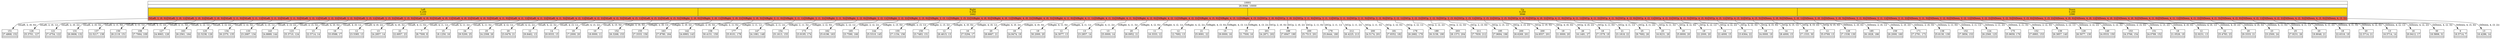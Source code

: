 digraph  {
    0[label=<
<table border="0" cellspacing="0" cellborder="1">
<tr><td>10001</td></tr>
<tr><td>28.0088, 10000</td></tr>
<tr><td><table bgcolor="gold" border="0" cellspacing="0" cellborder="1"><tr><td>Left<BR/>0.250<BR/>2123</td><td>Right<BR/>0.250<BR/>2442</td><td>Up<BR/>0.250<BR/>3046</td><td>Down<BR/>0.250<BR/>2390</td></tr></table></td></tr>
<tr><td><table bgcolor="tomato" border="0" cellspacing="0" cellborder="1"><tr><td port="0">O(Left, 2, (0, 0))</td><td port="1">O(Left, 2, (0, 1))</td><td port="2">O(Left, 2, (0, 2))</td><td port="3">O(Left, 2, (0, 3))</td><td port="4">O(Left, 2, (1, 0))</td><td port="5">O(Left, 2, (1, 1))</td><td port="6">O(Left, 2, (1, 2))</td><td port="7">O(Left, 2, (1, 3))</td><td port="8">O(Left, 2, (2, 1))</td><td port="9">O(Left, 2, (2, 2))</td><td port="10">O(Left, 2, (2, 3))</td><td port="11">O(Left, 2, (3, 1))</td><td port="12">O(Left, 2, (3, 2))</td><td port="13">O(Left, 2, (3, 3))</td><td port="14">O(Left, 4, (0, 0))</td><td port="15">O(Left, 4, (0, 1))</td><td port="16">O(Left, 4, (0, 2))</td><td port="17">O(Left, 4, (0, 3))</td><td port="18">O(Left, 4, (1, 0))</td><td port="19">O(Left, 4, (1, 1))</td><td port="20">O(Left, 4, (1, 2))</td><td port="21">O(Left, 4, (1, 3))</td><td port="22">O(Left, 4, (2, 1))</td><td port="23">O(Left, 4, (2, 2))</td><td port="24">O(Left, 4, (2, 3))</td><td port="25">O(Left, 4, (3, 1))</td><td port="26">O(Left, 4, (3, 2))</td><td port="27">O(Left, 4, (3, 3))</td><td port="28">O(Right, 2, (0, 0))</td><td port="29">O(Right, 2, (0, 1))</td><td port="30">O(Right, 2, (0, 2))</td><td port="31">O(Right, 2, (0, 3))</td><td port="32">O(Right, 2, (1, 0))</td><td port="33">O(Right, 2, (1, 1))</td><td port="34">O(Right, 2, (1, 2))</td><td port="35">O(Right, 2, (1, 3))</td><td port="36">O(Right, 2, (2, 0))</td><td port="37">O(Right, 2, (2, 1))</td><td port="38">O(Right, 2, (2, 2))</td><td port="39">O(Right, 2, (3, 0))</td><td port="40">O(Right, 2, (3, 1))</td><td port="41">O(Right, 2, (3, 2))</td><td port="42">O(Right, 4, (0, 0))</td><td port="43">O(Right, 4, (0, 1))</td><td port="44">O(Right, 4, (0, 2))</td><td port="45">O(Right, 4, (0, 3))</td><td port="46">O(Right, 4, (1, 0))</td><td port="47">O(Right, 4, (1, 1))</td><td port="48">O(Right, 4, (1, 2))</td><td port="49">O(Right, 4, (1, 3))</td><td port="50">O(Right, 4, (2, 0))</td><td port="51">O(Right, 4, (2, 1))</td><td port="52">O(Right, 4, (2, 2))</td><td port="53">O(Right, 4, (3, 0))</td><td port="54">O(Right, 4, (3, 1))</td><td port="55">O(Right, 4, (3, 2))</td><td port="56">O(Up, 2, (0, 0))</td><td port="57">O(Up, 2, (0, 2))</td><td port="58">O(Up, 2, (1, 0))</td><td port="59">O(Up, 2, (1, 1))</td><td port="60">O(Up, 2, (1, 2))</td><td port="61">O(Up, 2, (1, 3))</td><td port="62">O(Up, 2, (2, 0))</td><td port="63">O(Up, 2, (2, 1))</td><td port="64">O(Up, 2, (2, 2))</td><td port="65">O(Up, 2, (2, 3))</td><td port="66">O(Up, 2, (3, 0))</td><td port="67">O(Up, 2, (3, 1))</td><td port="68">O(Up, 2, (3, 2))</td><td port="69">O(Up, 2, (3, 3))</td><td port="70">O(Up, 4, (0, 0))</td><td port="71">O(Up, 4, (0, 2))</td><td port="72">O(Up, 4, (1, 0))</td><td port="73">O(Up, 4, (1, 1))</td><td port="74">O(Up, 4, (1, 2))</td><td port="75">O(Up, 4, (1, 3))</td><td port="76">O(Up, 4, (2, 0))</td><td port="77">O(Up, 4, (2, 1))</td><td port="78">O(Up, 4, (2, 2))</td><td port="79">O(Up, 4, (2, 3))</td><td port="80">O(Up, 4, (3, 0))</td><td port="81">O(Up, 4, (3, 1))</td><td port="82">O(Up, 4, (3, 2))</td><td port="83">O(Up, 4, (3, 3))</td><td port="84">O(Down, 2, (0, 0))</td><td port="85">O(Down, 2, (0, 1))</td><td port="86">O(Down, 2, (0, 2))</td><td port="87">O(Down, 2, (0, 3))</td><td port="88">O(Down, 2, (1, 0))</td><td port="89">O(Down, 2, (1, 1))</td><td port="90">O(Down, 2, (1, 2))</td><td port="91">O(Down, 2, (1, 3))</td><td port="92">O(Down, 2, (2, 0))</td><td port="93">O(Down, 2, (2, 1))</td><td port="94">O(Down, 2, (2, 2))</td><td port="95">O(Down, 2, (2, 3))</td><td port="96">O(Down, 2, (3, 0))</td><td port="97">O(Down, 2, (3, 2))</td><td port="98">O(Down, 4, (0, 0))</td><td port="99">O(Down, 4, (0, 1))</td><td port="100">O(Down, 4, (0, 2))</td><td port="101">O(Down, 4, (0, 3))</td><td port="102">O(Down, 4, (1, 0))</td><td port="103">O(Down, 4, (1, 1))</td><td port="104">O(Down, 4, (1, 2))</td><td port="105">O(Down, 4, (1, 3))</td><td port="106">O(Down, 4, (2, 0))</td><td port="107">O(Down, 4, (2, 1))</td><td port="108">O(Down, 4, (2, 2))</td><td port="109">O(Down, 4, (2, 3))</td><td port="110">O(Down, 4, (3, 0))</td><td port="111">O(Down, 4, (3, 2))</td></tr></table></td></tr>
</table>
    >,shape=plaintext]
    1[label=<
<table border="0" cellspacing="0" cellborder="1">
<tr><td>151</td></tr>
<tr><td>27.4868, 152</td></tr>
<tr><td></td></tr>
<tr><td></td></tr>
</table>
    >,shape=plaintext]
    0:0 -> 1 [label="O(Left, 2, (0, 0))"]
    2[label=<
<table border="0" cellspacing="0" cellborder="1">
<tr><td>126</td></tr>
<tr><td>25.3701, 127</td></tr>
<tr><td></td></tr>
<tr><td></td></tr>
</table>
    >,shape=plaintext]
    0:1 -> 2 [label="O(Left, 2, (0, 1))"]
    3[label=<
<table border="0" cellspacing="0" cellborder="1">
<tr><td>121</td></tr>
<tr><td>27.4754, 122</td></tr>
<tr><td></td></tr>
<tr><td></td></tr>
</table>
    >,shape=plaintext]
    0:2 -> 3 [label="O(Left, 2, (0, 2))"]
    4[label=<
<table border="0" cellspacing="0" cellborder="1">
<tr><td>131</td></tr>
<tr><td>26.0606, 132</td></tr>
<tr><td></td></tr>
<tr><td></td></tr>
</table>
    >,shape=plaintext]
    0:3 -> 4 [label="O(Left, 2, (0, 3))"]
    5[label=<
<table border="0" cellspacing="0" cellborder="1">
<tr><td>137</td></tr>
<tr><td>22.5217, 138</td></tr>
<tr><td></td></tr>
<tr><td></td></tr>
</table>
    >,shape=plaintext]
    0:4 -> 5 [label="O(Left, 2, (1, 0))"]
    6[label=<
<table border="0" cellspacing="0" cellborder="1">
<tr><td>150</td></tr>
<tr><td>28.2119, 151</td></tr>
<tr><td></td></tr>
<tr><td></td></tr>
</table>
    >,shape=plaintext]
    0:5 -> 6 [label="O(Left, 2, (1, 1))"]
    7[label=<
<table border="0" cellspacing="0" cellborder="1">
<tr><td>108</td></tr>
<tr><td>27.7064, 109</td></tr>
<tr><td></td></tr>
<tr><td></td></tr>
</table>
    >,shape=plaintext]
    0:6 -> 7 [label="O(Left, 2, (1, 2))"]
    8[label=<
<table border="0" cellspacing="0" cellborder="1">
<tr><td>127</td></tr>
<tr><td>24.9063, 128</td></tr>
<tr><td></td></tr>
<tr><td></td></tr>
</table>
    >,shape=plaintext]
    0:7 -> 8 [label="O(Left, 2, (1, 3))"]
    9[label=<
<table border="0" cellspacing="0" cellborder="1">
<tr><td>163</td></tr>
<tr><td>26.2561, 164</td></tr>
<tr><td></td></tr>
<tr><td></td></tr>
</table>
    >,shape=plaintext]
    0:8 -> 9 [label="O(Left, 2, (2, 1))"]
    10[label=<
<table border="0" cellspacing="0" cellborder="1">
<tr><td>125</td></tr>
<tr><td>22.5238, 126</td></tr>
<tr><td></td></tr>
<tr><td></td></tr>
</table>
    >,shape=plaintext]
    0:9 -> 10 [label="O(Left, 2, (2, 2))"]
    11[label=<
<table border="0" cellspacing="0" cellborder="1">
<tr><td>134</td></tr>
<tr><td>26.2370, 135</td></tr>
<tr><td></td></tr>
<tr><td></td></tr>
</table>
    >,shape=plaintext]
    0:10 -> 11 [label="O(Left, 2, (2, 3))"]
    12[label=<
<table border="0" cellspacing="0" cellborder="1">
<tr><td>133</td></tr>
<tr><td>23.2687, 134</td></tr>
<tr><td></td></tr>
<tr><td></td></tr>
</table>
    >,shape=plaintext]
    0:11 -> 12 [label="O(Left, 2, (3, 1))"]
    13[label=<
<table border="0" cellspacing="0" cellborder="1">
<tr><td>143</td></tr>
<tr><td>24.8889, 144</td></tr>
<tr><td></td></tr>
<tr><td></td></tr>
</table>
    >,shape=plaintext]
    0:12 -> 13 [label="O(Left, 2, (3, 2))"]
    14[label=<
<table border="0" cellspacing="0" cellborder="1">
<tr><td>123</td></tr>
<tr><td>25.3710, 124</td></tr>
<tr><td></td></tr>
<tr><td></td></tr>
</table>
    >,shape=plaintext]
    0:13 -> 14 [label="O(Left, 2, (3, 3))"]
    15[label=<
<table border="0" cellspacing="0" cellborder="1">
<tr><td>13</td></tr>
<tr><td>22.5714, 14</td></tr>
<tr><td></td></tr>
<tr><td></td></tr>
</table>
    >,shape=plaintext]
    0:14 -> 15 [label="O(Left, 4, (0, 0))"]
    16[label=<
<table border="0" cellspacing="0" cellborder="1">
<tr><td>16</td></tr>
<tr><td>33.0588, 17</td></tr>
<tr><td></td></tr>
<tr><td></td></tr>
</table>
    >,shape=plaintext]
    0:15 -> 16 [label="O(Left, 4, (0, 1))"]
    17[label=<
<table border="0" cellspacing="0" cellborder="1">
<tr><td>12</td></tr>
<tr><td>23.5385, 13</td></tr>
<tr><td></td></tr>
<tr><td></td></tr>
</table>
    >,shape=plaintext]
    0:16 -> 17 [label="O(Left, 4, (0, 2))"]
    18[label=<
<table border="0" cellspacing="0" cellborder="1">
<tr><td>13</td></tr>
<tr><td>24.2857, 14</td></tr>
<tr><td></td></tr>
<tr><td></td></tr>
</table>
    >,shape=plaintext]
    0:17 -> 18 [label="O(Left, 4, (0, 3))"]
    19[label=<
<table border="0" cellspacing="0" cellborder="1">
<tr><td>22</td></tr>
<tr><td>22.6957, 23</td></tr>
<tr><td></td></tr>
<tr><td></td></tr>
</table>
    >,shape=plaintext]
    0:18 -> 19 [label="O(Left, 4, (1, 0))"]
    20[label=<
<table border="0" cellspacing="0" cellborder="1">
<tr><td>7</td></tr>
<tr><td>28.7500, 8</td></tr>
<tr><td></td></tr>
<tr><td></td></tr>
</table>
    >,shape=plaintext]
    0:19 -> 20 [label="O(Left, 4, (1, 1))"]
    21[label=<
<table border="0" cellspacing="0" cellborder="1">
<tr><td>15</td></tr>
<tr><td>18.1250, 16</td></tr>
<tr><td></td></tr>
<tr><td></td></tr>
</table>
    >,shape=plaintext]
    0:20 -> 21 [label="O(Left, 4, (1, 2))"]
    22[label=<
<table border="0" cellspacing="0" cellborder="1">
<tr><td>24</td></tr>
<tr><td>29.5200, 25</td></tr>
<tr><td></td></tr>
<tr><td></td></tr>
</table>
    >,shape=plaintext]
    0:21 -> 22 [label="O(Left, 4, (1, 3))"]
    23[label=<
<table border="0" cellspacing="0" cellborder="1">
<tr><td>25</td></tr>
<tr><td>24.2308, 26</td></tr>
<tr><td></td></tr>
<tr><td></td></tr>
</table>
    >,shape=plaintext]
    0:22 -> 23 [label="O(Left, 4, (2, 1))"]
    24[label=<
<table border="0" cellspacing="0" cellborder="1">
<tr><td>20</td></tr>
<tr><td>23.0476, 21</td></tr>
<tr><td></td></tr>
<tr><td></td></tr>
</table>
    >,shape=plaintext]
    0:23 -> 24 [label="O(Left, 4, (2, 2))"]
    25[label=<
<table border="0" cellspacing="0" cellborder="1">
<tr><td>12</td></tr>
<tr><td>29.8462, 13</td></tr>
<tr><td></td></tr>
<tr><td></td></tr>
</table>
    >,shape=plaintext]
    0:24 -> 25 [label="O(Left, 4, (2, 3))"]
    26[label=<
<table border="0" cellspacing="0" cellborder="1">
<tr><td>14</td></tr>
<tr><td>20.9333, 15</td></tr>
<tr><td></td></tr>
<tr><td></td></tr>
</table>
    >,shape=plaintext]
    0:25 -> 26 [label="O(Left, 4, (3, 1))"]
    27[label=<
<table border="0" cellspacing="0" cellborder="1">
<tr><td>19</td></tr>
<tr><td>17.2000, 20</td></tr>
<tr><td></td></tr>
<tr><td></td></tr>
</table>
    >,shape=plaintext]
    0:26 -> 27 [label="O(Left, 4, (3, 2))"]
    28[label=<
<table border="0" cellspacing="0" cellborder="1">
<tr><td>10</td></tr>
<tr><td>18.0000, 11</td></tr>
<tr><td></td></tr>
<tr><td></td></tr>
</table>
    >,shape=plaintext]
    0:27 -> 28 [label="O(Left, 4, (3, 3))"]
    29[label=<
<table border="0" cellspacing="0" cellborder="1">
<tr><td>152</td></tr>
<tr><td>26.3268, 153</td></tr>
<tr><td></td></tr>
<tr><td></td></tr>
</table>
    >,shape=plaintext]
    0:28 -> 29 [label="O(Right, 2, (0, 0))"]
    30[label=<
<table border="0" cellspacing="0" cellborder="1">
<tr><td>155</td></tr>
<tr><td>27.3333, 156</td></tr>
<tr><td></td></tr>
<tr><td></td></tr>
</table>
    >,shape=plaintext]
    0:29 -> 30 [label="O(Right, 2, (0, 1))"]
    31[label=<
<table border="0" cellspacing="0" cellborder="1">
<tr><td>163</td></tr>
<tr><td>27.8780, 164</td></tr>
<tr><td></td></tr>
<tr><td></td></tr>
</table>
    >,shape=plaintext]
    0:30 -> 31 [label="O(Right, 2, (0, 2))"]
    32[label=<
<table border="0" cellspacing="0" cellborder="1">
<tr><td>142</td></tr>
<tr><td>24.6993, 143</td></tr>
<tr><td></td></tr>
<tr><td></td></tr>
</table>
    >,shape=plaintext]
    0:31 -> 32 [label="O(Right, 2, (0, 3))"]
    33[label=<
<table border="0" cellspacing="0" cellborder="1">
<tr><td>158</td></tr>
<tr><td>30.4151, 159</td></tr>
<tr><td></td></tr>
<tr><td></td></tr>
</table>
    >,shape=plaintext]
    0:32 -> 33 [label="O(Right, 2, (1, 0))"]
    34[label=<
<table border="0" cellspacing="0" cellborder="1">
<tr><td>177</td></tr>
<tr><td>25.9101, 178</td></tr>
<tr><td></td></tr>
<tr><td></td></tr>
</table>
    >,shape=plaintext]
    0:33 -> 34 [label="O(Right, 2, (1, 1))"]
    35[label=<
<table border="0" cellspacing="0" cellborder="1">
<tr><td>147</td></tr>
<tr><td>24.1081, 148</td></tr>
<tr><td></td></tr>
<tr><td></td></tr>
</table>
    >,shape=plaintext]
    0:34 -> 35 [label="O(Right, 2, (1, 2))"]
    36[label=<
<table border="0" cellspacing="0" cellborder="1">
<tr><td>154</td></tr>
<tr><td>25.1613, 155</td></tr>
<tr><td></td></tr>
<tr><td></td></tr>
</table>
    >,shape=plaintext]
    0:35 -> 36 [label="O(Right, 2, (1, 3))"]
    37[label=<
<table border="0" cellspacing="0" cellborder="1">
<tr><td>173</td></tr>
<tr><td>23.9195, 174</td></tr>
<tr><td></td></tr>
<tr><td></td></tr>
</table>
    >,shape=plaintext]
    0:36 -> 37 [label="O(Right, 2, (2, 0))"]
    38[label=<
<table border="0" cellspacing="0" cellborder="1">
<tr><td>162</td></tr>
<tr><td>25.6196, 163</td></tr>
<tr><td></td></tr>
<tr><td></td></tr>
</table>
    >,shape=plaintext]
    0:37 -> 38 [label="O(Right, 2, (2, 1))"]
    39[label=<
<table border="0" cellspacing="0" cellborder="1">
<tr><td>165</td></tr>
<tr><td>23.7590, 166</td></tr>
<tr><td></td></tr>
<tr><td></td></tr>
</table>
    >,shape=plaintext]
    0:38 -> 39 [label="O(Right, 2, (2, 2))"]
    40[label=<
<table border="0" cellspacing="0" cellborder="1">
<tr><td>144</td></tr>
<tr><td>25.5310, 145</td></tr>
<tr><td></td></tr>
<tr><td></td></tr>
</table>
    >,shape=plaintext]
    0:39 -> 40 [label="O(Right, 2, (3, 0))"]
    41[label=<
<table border="0" cellspacing="0" cellborder="1">
<tr><td>155</td></tr>
<tr><td>27.1154, 156</td></tr>
<tr><td></td></tr>
<tr><td></td></tr>
</table>
    >,shape=plaintext]
    0:40 -> 41 [label="O(Right, 2, (3, 1))"]
    42[label=<
<table border="0" cellspacing="0" cellborder="1">
<tr><td>150</td></tr>
<tr><td>23.7483, 151</td></tr>
<tr><td></td></tr>
<tr><td></td></tr>
</table>
    >,shape=plaintext]
    0:41 -> 42 [label="O(Right, 2, (3, 2))"]
    43[label=<
<table border="0" cellspacing="0" cellborder="1">
<tr><td>12</td></tr>
<tr><td>26.4615, 13</td></tr>
<tr><td></td></tr>
<tr><td></td></tr>
</table>
    >,shape=plaintext]
    0:42 -> 43 [label="O(Right, 4, (0, 0))"]
    44[label=<
<table border="0" cellspacing="0" cellborder="1">
<tr><td>16</td></tr>
<tr><td>27.5294, 17</td></tr>
<tr><td></td></tr>
<tr><td></td></tr>
</table>
    >,shape=plaintext]
    0:43 -> 44 [label="O(Right, 4, (0, 1))"]
    45[label=<
<table border="0" cellspacing="0" cellborder="1">
<tr><td>20</td></tr>
<tr><td>28.6667, 21</td></tr>
<tr><td></td></tr>
<tr><td></td></tr>
</table>
    >,shape=plaintext]
    0:44 -> 45 [label="O(Right, 4, (0, 2))"]
    46[label=<
<table border="0" cellspacing="0" cellborder="1">
<tr><td>18</td></tr>
<tr><td>24.9474, 19</td></tr>
<tr><td></td></tr>
<tr><td></td></tr>
</table>
    >,shape=plaintext]
    0:45 -> 46 [label="O(Right, 4, (0, 3))"]
    47[label=<
<table border="0" cellspacing="0" cellborder="1">
<tr><td>19</td></tr>
<tr><td>30.2000, 20</td></tr>
<tr><td></td></tr>
<tr><td></td></tr>
</table>
    >,shape=plaintext]
    0:46 -> 47 [label="O(Right, 4, (1, 0))"]
    48[label=<
<table border="0" cellspacing="0" cellborder="1">
<tr><td>12</td></tr>
<tr><td>24.3077, 13</td></tr>
<tr><td></td></tr>
<tr><td></td></tr>
</table>
    >,shape=plaintext]
    0:47 -> 48 [label="O(Right, 4, (1, 1))"]
    49[label=<
<table border="0" cellspacing="0" cellborder="1">
<tr><td>13</td></tr>
<tr><td>23.2857, 14</td></tr>
<tr><td></td></tr>
<tr><td></td></tr>
</table>
    >,shape=plaintext]
    0:48 -> 49 [label="O(Right, 4, (1, 2))"]
    50[label=<
<table border="0" cellspacing="0" cellborder="1">
<tr><td>13</td></tr>
<tr><td>25.0000, 14</td></tr>
<tr><td></td></tr>
<tr><td></td></tr>
</table>
    >,shape=plaintext]
    0:49 -> 50 [label="O(Right, 4, (1, 3))"]
    51[label=<
<table border="0" cellspacing="0" cellborder="1">
<tr><td>20</td></tr>
<tr><td>26.0952, 21</td></tr>
<tr><td></td></tr>
<tr><td></td></tr>
</table>
    >,shape=plaintext]
    0:50 -> 51 [label="O(Right, 4, (2, 0))"]
    52[label=<
<table border="0" cellspacing="0" cellborder="1">
<tr><td>11</td></tr>
<tr><td>16.3333, 12</td></tr>
<tr><td></td></tr>
<tr><td></td></tr>
</table>
    >,shape=plaintext]
    0:51 -> 52 [label="O(Right, 4, (2, 1))"]
    53[label=<
<table border="0" cellspacing="0" cellborder="1">
<tr><td>12</td></tr>
<tr><td>12.7692, 13</td></tr>
<tr><td></td></tr>
<tr><td></td></tr>
</table>
    >,shape=plaintext]
    0:52 -> 53 [label="O(Right, 4, (2, 2))"]
    54[label=<
<table border="0" cellspacing="0" cellborder="1">
<tr><td>21</td></tr>
<tr><td>25.9091, 22</td></tr>
<tr><td></td></tr>
<tr><td></td></tr>
</table>
    >,shape=plaintext]
    0:53 -> 54 [label="O(Right, 4, (3, 0))"]
    55[label=<
<table border="0" cellspacing="0" cellborder="1">
<tr><td>15</td></tr>
<tr><td>29.0000, 16</td></tr>
<tr><td></td></tr>
<tr><td></td></tr>
</table>
    >,shape=plaintext]
    0:54 -> 55 [label="O(Right, 4, (3, 1))"]
    56[label=<
<table border="0" cellspacing="0" cellborder="1">
<tr><td>15</td></tr>
<tr><td>21.7500, 16</td></tr>
<tr><td></td></tr>
<tr><td></td></tr>
</table>
    >,shape=plaintext]
    0:55 -> 56 [label="O(Right, 4, (3, 2))"]
    57[label=<
<table border="0" cellspacing="0" cellborder="1">
<tr><td>201</td></tr>
<tr><td>24.2871, 202</td></tr>
<tr><td></td></tr>
<tr><td></td></tr>
</table>
    >,shape=plaintext]
    0:56 -> 57 [label="O(Up, 2, (0, 0))"]
    58[label=<
<table border="0" cellspacing="0" cellborder="1">
<tr><td>189</td></tr>
<tr><td>27.6947, 190</td></tr>
<tr><td></td></tr>
<tr><td></td></tr>
</table>
    >,shape=plaintext]
    0:57 -> 58 [label="O(Up, 2, (0, 2))"]
    59[label=<
<table border="0" cellspacing="0" cellborder="1">
<tr><td>200</td></tr>
<tr><td>25.7513, 201</td></tr>
<tr><td></td></tr>
<tr><td></td></tr>
</table>
    >,shape=plaintext]
    0:58 -> 59 [label="O(Up, 2, (1, 0))"]
    60[label=<
<table border="0" cellspacing="0" cellborder="1">
<tr><td>179</td></tr>
<tr><td>25.8444, 180</td></tr>
<tr><td></td></tr>
<tr><td></td></tr>
</table>
    >,shape=plaintext]
    0:59 -> 60 [label="O(Up, 2, (1, 1))"]
    61[label=<
<table border="0" cellspacing="0" cellborder="1">
<tr><td>212</td></tr>
<tr><td>26.4225, 213</td></tr>
<tr><td></td></tr>
<tr><td></td></tr>
</table>
    >,shape=plaintext]
    0:60 -> 61 [label="O(Up, 2, (1, 2))"]
    62[label=<
<table border="0" cellspacing="0" cellborder="1">
<tr><td>200</td></tr>
<tr><td>24.5174, 201</td></tr>
<tr><td></td></tr>
<tr><td></td></tr>
</table>
    >,shape=plaintext]
    0:61 -> 62 [label="O(Up, 2, (1, 3))"]
    63[label=<
<table border="0" cellspacing="0" cellborder="1">
<tr><td>181</td></tr>
<tr><td>27.8352, 182</td></tr>
<tr><td></td></tr>
<tr><td></td></tr>
</table>
    >,shape=plaintext]
    0:62 -> 63 [label="O(Up, 2, (2, 0))"]
    64[label=<
<table border="0" cellspacing="0" cellborder="1">
<tr><td>178</td></tr>
<tr><td>26.2682, 179</td></tr>
<tr><td></td></tr>
<tr><td></td></tr>
</table>
    >,shape=plaintext]
    0:63 -> 64 [label="O(Up, 2, (2, 1))"]
    65[label=<
<table border="0" cellspacing="0" cellborder="1">
<tr><td>189</td></tr>
<tr><td>26.3158, 190</td></tr>
<tr><td></td></tr>
<tr><td></td></tr>
</table>
    >,shape=plaintext]
    0:64 -> 65 [label="O(Up, 2, (2, 2))"]
    66[label=<
<table border="0" cellspacing="0" cellborder="1">
<tr><td>203</td></tr>
<tr><td>28.1373, 204</td></tr>
<tr><td></td></tr>
<tr><td></td></tr>
</table>
    >,shape=plaintext]
    0:65 -> 66 [label="O(Up, 2, (2, 3))"]
    67[label=<
<table border="0" cellspacing="0" cellborder="1">
<tr><td>211</td></tr>
<tr><td>27.7830, 212</td></tr>
<tr><td></td></tr>
<tr><td></td></tr>
</table>
    >,shape=plaintext]
    0:66 -> 67 [label="O(Up, 2, (3, 0))"]
    68[label=<
<table border="0" cellspacing="0" cellborder="1">
<tr><td>195</td></tr>
<tr><td>27.9694, 196</td></tr>
<tr><td></td></tr>
<tr><td></td></tr>
</table>
    >,shape=plaintext]
    0:67 -> 68 [label="O(Up, 2, (3, 1))"]
    69[label=<
<table border="0" cellspacing="0" cellborder="1">
<tr><td>200</td></tr>
<tr><td>26.6269, 201</td></tr>
<tr><td></td></tr>
<tr><td></td></tr>
</table>
    >,shape=plaintext]
    0:68 -> 69 [label="O(Up, 2, (3, 2))"]
    70[label=<
<table border="0" cellspacing="0" cellborder="1">
<tr><td>200</td></tr>
<tr><td>24.8557, 201</td></tr>
<tr><td></td></tr>
<tr><td></td></tr>
</table>
    >,shape=plaintext]
    0:69 -> 70 [label="O(Up, 2, (3, 3))"]
    71[label=<
<table border="0" cellspacing="0" cellborder="1">
<tr><td>19</td></tr>
<tr><td>21.0000, 20</td></tr>
<tr><td></td></tr>
<tr><td></td></tr>
</table>
    >,shape=plaintext]
    0:70 -> 71 [label="O(Up, 4, (0, 0))"]
    72[label=<
<table border="0" cellspacing="0" cellborder="1">
<tr><td>26</td></tr>
<tr><td>16.1481, 27</td></tr>
<tr><td></td></tr>
<tr><td></td></tr>
</table>
    >,shape=plaintext]
    0:71 -> 72 [label="O(Up, 4, (0, 2))"]
    73[label=<
<table border="0" cellspacing="0" cellborder="1">
<tr><td>18</td></tr>
<tr><td>27.1579, 19</td></tr>
<tr><td></td></tr>
<tr><td></td></tr>
</table>
    >,shape=plaintext]
    0:72 -> 73 [label="O(Up, 4, (1, 0))"]
    74[label=<
<table border="0" cellspacing="0" cellborder="1">
<tr><td>21</td></tr>
<tr><td>23.1818, 22</td></tr>
<tr><td></td></tr>
<tr><td></td></tr>
</table>
    >,shape=plaintext]
    0:73 -> 74 [label="O(Up, 4, (1, 1))"]
    75[label=<
<table border="0" cellspacing="0" cellborder="1">
<tr><td>25</td></tr>
<tr><td>29.7692, 26</td></tr>
<tr><td></td></tr>
<tr><td></td></tr>
</table>
    >,shape=plaintext]
    0:74 -> 75 [label="O(Up, 4, (1, 2))"]
    76[label=<
<table border="0" cellspacing="0" cellborder="1">
<tr><td>25</td></tr>
<tr><td>16.9231, 26</td></tr>
<tr><td></td></tr>
<tr><td></td></tr>
</table>
    >,shape=plaintext]
    0:75 -> 76 [label="O(Up, 4, (1, 3))"]
    77[label=<
<table border="0" cellspacing="0" cellborder="1">
<tr><td>19</td></tr>
<tr><td>25.8000, 20</td></tr>
<tr><td></td></tr>
<tr><td></td></tr>
</table>
    >,shape=plaintext]
    0:76 -> 77 [label="O(Up, 4, (2, 0))"]
    78[label=<
<table border="0" cellspacing="0" cellborder="1">
<tr><td>19</td></tr>
<tr><td>22.2000, 20</td></tr>
<tr><td></td></tr>
<tr><td></td></tr>
</table>
    >,shape=plaintext]
    0:77 -> 78 [label="O(Up, 4, (2, 1))"]
    79[label=<
<table border="0" cellspacing="0" cellborder="1">
<tr><td>14</td></tr>
<tr><td>22.4000, 15</td></tr>
<tr><td></td></tr>
<tr><td></td></tr>
</table>
    >,shape=plaintext]
    0:78 -> 79 [label="O(Up, 4, (2, 2))"]
    80[label=<
<table border="0" cellspacing="0" cellborder="1">
<tr><td>21</td></tr>
<tr><td>23.6364, 22</td></tr>
<tr><td></td></tr>
<tr><td></td></tr>
</table>
    >,shape=plaintext]
    0:79 -> 80 [label="O(Up, 4, (2, 3))"]
    81[label=<
<table border="0" cellspacing="0" cellborder="1">
<tr><td>18</td></tr>
<tr><td>24.0000, 19</td></tr>
<tr><td></td></tr>
<tr><td></td></tr>
</table>
    >,shape=plaintext]
    0:80 -> 81 [label="O(Up, 4, (3, 0))"]
    82[label=<
<table border="0" cellspacing="0" cellborder="1">
<tr><td>14</td></tr>
<tr><td>28.4000, 15</td></tr>
<tr><td></td></tr>
<tr><td></td></tr>
</table>
    >,shape=plaintext]
    0:81 -> 82 [label="O(Up, 4, (3, 1))"]
    83[label=<
<table border="0" cellspacing="0" cellborder="1">
<tr><td>29</td></tr>
<tr><td>27.1333, 30</td></tr>
<tr><td></td></tr>
<tr><td></td></tr>
</table>
    >,shape=plaintext]
    0:82 -> 83 [label="O(Up, 4, (3, 2))"]
    84[label=<
<table border="0" cellspacing="0" cellborder="1">
<tr><td>12</td></tr>
<tr><td>35.0769, 13</td></tr>
<tr><td></td></tr>
<tr><td></td></tr>
</table>
    >,shape=plaintext]
    0:83 -> 84 [label="O(Up, 4, (3, 3))"]
    85[label=<
<table border="0" cellspacing="0" cellborder="1">
<tr><td>129</td></tr>
<tr><td>27.1538, 130</td></tr>
<tr><td></td></tr>
<tr><td></td></tr>
</table>
    >,shape=plaintext]
    0:84 -> 85 [label="O(Down, 2, (0, 0))"]
    86[label=<
<table border="0" cellspacing="0" cellborder="1">
<tr><td>185</td></tr>
<tr><td>26.1828, 186</td></tr>
<tr><td></td></tr>
<tr><td></td></tr>
</table>
    >,shape=plaintext]
    0:85 -> 86 [label="O(Down, 2, (0, 1))"]
    87[label=<
<table border="0" cellspacing="0" cellborder="1">
<tr><td>159</td></tr>
<tr><td>26.2000, 160</td></tr>
<tr><td></td></tr>
<tr><td></td></tr>
</table>
    >,shape=plaintext]
    0:86 -> 87 [label="O(Down, 2, (0, 2))"]
    88[label=<
<table border="0" cellspacing="0" cellborder="1">
<tr><td>171</td></tr>
<tr><td>27.2791, 172</td></tr>
<tr><td></td></tr>
<tr><td></td></tr>
</table>
    >,shape=plaintext]
    0:87 -> 88 [label="O(Down, 2, (0, 3))"]
    89[label=<
<table border="0" cellspacing="0" cellborder="1">
<tr><td>138</td></tr>
<tr><td>25.8130, 139</td></tr>
<tr><td></td></tr>
<tr><td></td></tr>
</table>
    >,shape=plaintext]
    0:88 -> 89 [label="O(Down, 2, (1, 0))"]
    90[label=<
<table border="0" cellspacing="0" cellborder="1">
<tr><td>152</td></tr>
<tr><td>27.3856, 153</td></tr>
<tr><td></td></tr>
<tr><td></td></tr>
</table>
    >,shape=plaintext]
    0:89 -> 90 [label="O(Down, 2, (1, 1))"]
    91[label=<
<table border="0" cellspacing="0" cellborder="1">
<tr><td>124</td></tr>
<tr><td>26.2560, 125</td></tr>
<tr><td></td></tr>
<tr><td></td></tr>
</table>
    >,shape=plaintext]
    0:90 -> 91 [label="O(Down, 2, (1, 2))"]
    92[label=<
<table border="0" cellspacing="0" cellborder="1">
<tr><td>175</td></tr>
<tr><td>25.9659, 176</td></tr>
<tr><td></td></tr>
<tr><td></td></tr>
</table>
    >,shape=plaintext]
    0:91 -> 92 [label="O(Down, 2, (1, 3))"]
    93[label=<
<table border="0" cellspacing="0" cellborder="1">
<tr><td>152</td></tr>
<tr><td>27.6993, 153</td></tr>
<tr><td></td></tr>
<tr><td></td></tr>
</table>
    >,shape=plaintext]
    0:92 -> 93 [label="O(Down, 2, (2, 0))"]
    94[label=<
<table border="0" cellspacing="0" cellborder="1">
<tr><td>139</td></tr>
<tr><td>26.3857, 140</td></tr>
<tr><td></td></tr>
<tr><td></td></tr>
</table>
    >,shape=plaintext]
    0:93 -> 94 [label="O(Down, 2, (2, 1))"]
    95[label=<
<table border="0" cellspacing="0" cellborder="1">
<tr><td>129</td></tr>
<tr><td>26.5077, 130</td></tr>
<tr><td></td></tr>
<tr><td></td></tr>
</table>
    >,shape=plaintext]
    0:94 -> 95 [label="O(Down, 2, (2, 2))"]
    96[label=<
<table border="0" cellspacing="0" cellborder="1">
<tr><td>149</td></tr>
<tr><td>24.0533, 150</td></tr>
<tr><td></td></tr>
<tr><td></td></tr>
</table>
    >,shape=plaintext]
    0:95 -> 96 [label="O(Down, 2, (2, 3))"]
    97[label=<
<table border="0" cellspacing="0" cellborder="1">
<tr><td>153</td></tr>
<tr><td>24.3766, 154</td></tr>
<tr><td></td></tr>
<tr><td></td></tr>
</table>
    >,shape=plaintext]
    0:96 -> 97 [label="O(Down, 2, (3, 0))"]
    98[label=<
<table border="0" cellspacing="0" cellborder="1">
<tr><td>151</td></tr>
<tr><td>24.0789, 152</td></tr>
<tr><td></td></tr>
<tr><td></td></tr>
</table>
    >,shape=plaintext]
    0:97 -> 98 [label="O(Down, 2, (3, 2))"]
    99[label=<
<table border="0" cellspacing="0" cellborder="1">
<tr><td>18</td></tr>
<tr><td>21.0526, 19</td></tr>
<tr><td></td></tr>
<tr><td></td></tr>
</table>
    >,shape=plaintext]
    0:98 -> 99 [label="O(Down, 4, (0, 0))"]
    100[label=<
<table border="0" cellspacing="0" cellborder="1">
<tr><td>12</td></tr>
<tr><td>22.9231, 13</td></tr>
<tr><td></td></tr>
<tr><td></td></tr>
</table>
    >,shape=plaintext]
    0:99 -> 100 [label="O(Down, 4, (0, 1))"]
    101[label=<
<table border="0" cellspacing="0" cellborder="1">
<tr><td>22</td></tr>
<tr><td>25.4783, 23</td></tr>
<tr><td></td></tr>
<tr><td></td></tr>
</table>
    >,shape=plaintext]
    0:100 -> 101 [label="O(Down, 4, (0, 2))"]
    102[label=<
<table border="0" cellspacing="0" cellborder="1">
<tr><td>20</td></tr>
<tr><td>29.3333, 21</td></tr>
<tr><td></td></tr>
<tr><td></td></tr>
</table>
    >,shape=plaintext]
    0:101 -> 102 [label="O(Down, 4, (0, 3))"]
    103[label=<
<table border="0" cellspacing="0" cellborder="1">
<tr><td>23</td></tr>
<tr><td>23.2500, 24</td></tr>
<tr><td></td></tr>
<tr><td></td></tr>
</table>
    >,shape=plaintext]
    0:102 -> 103 [label="O(Down, 4, (1, 0))"]
    104[label=<
<table border="0" cellspacing="0" cellborder="1">
<tr><td>25</td></tr>
<tr><td>27.9231, 26</td></tr>
<tr><td></td></tr>
<tr><td></td></tr>
</table>
    >,shape=plaintext]
    0:103 -> 104 [label="O(Down, 4, (1, 1))"]
    105[label=<
<table border="0" cellspacing="0" cellborder="1">
<tr><td>20</td></tr>
<tr><td>19.9048, 21</td></tr>
<tr><td></td></tr>
<tr><td></td></tr>
</table>
    >,shape=plaintext]
    0:104 -> 105 [label="O(Down, 4, (1, 2))"]
    106[label=<
<table border="0" cellspacing="0" cellborder="1">
<tr><td>18</td></tr>
<tr><td>22.6316, 19</td></tr>
<tr><td></td></tr>
<tr><td></td></tr>
</table>
    >,shape=plaintext]
    0:105 -> 106 [label="O(Down, 4, (1, 3))"]
    107[label=<
<table border="0" cellspacing="0" cellborder="1">
<tr><td>20</td></tr>
<tr><td>22.5714, 21</td></tr>
<tr><td></td></tr>
<tr><td></td></tr>
</table>
    >,shape=plaintext]
    0:106 -> 107 [label="O(Down, 4, (2, 0))"]
    108[label=<
<table border="0" cellspacing="0" cellborder="1">
<tr><td>13</td></tr>
<tr><td>16.5714, 14</td></tr>
<tr><td></td></tr>
<tr><td></td></tr>
</table>
    >,shape=plaintext]
    0:107 -> 108 [label="O(Down, 4, (2, 1))"]
    109[label=<
<table border="0" cellspacing="0" cellborder="1">
<tr><td>16</td></tr>
<tr><td>20.9412, 17</td></tr>
<tr><td></td></tr>
<tr><td></td></tr>
</table>
    >,shape=plaintext]
    0:108 -> 109 [label="O(Down, 4, (2, 2))"]
    110[label=<
<table border="0" cellspacing="0" cellborder="1">
<tr><td>30</td></tr>
<tr><td>18.5806, 31</td></tr>
<tr><td></td></tr>
<tr><td></td></tr>
</table>
    >,shape=plaintext]
    0:109 -> 110 [label="O(Down, 4, (2, 3))"]
    111[label=<
<table border="0" cellspacing="0" cellborder="1">
<tr><td>6</td></tr>
<tr><td>16.5714, 7</td></tr>
<tr><td></td></tr>
<tr><td></td></tr>
</table>
    >,shape=plaintext]
    0:110 -> 111 [label="O(Down, 4, (3, 0))"]
    112[label=<
<table border="0" cellspacing="0" cellborder="1">
<tr><td>13</td></tr>
<tr><td>16.4286, 14</td></tr>
<tr><td></td></tr>
<tr><td></td></tr>
</table>
    >,shape=plaintext]
    0:111 -> 112 [label="O(Down, 4, (3, 2))"]
}